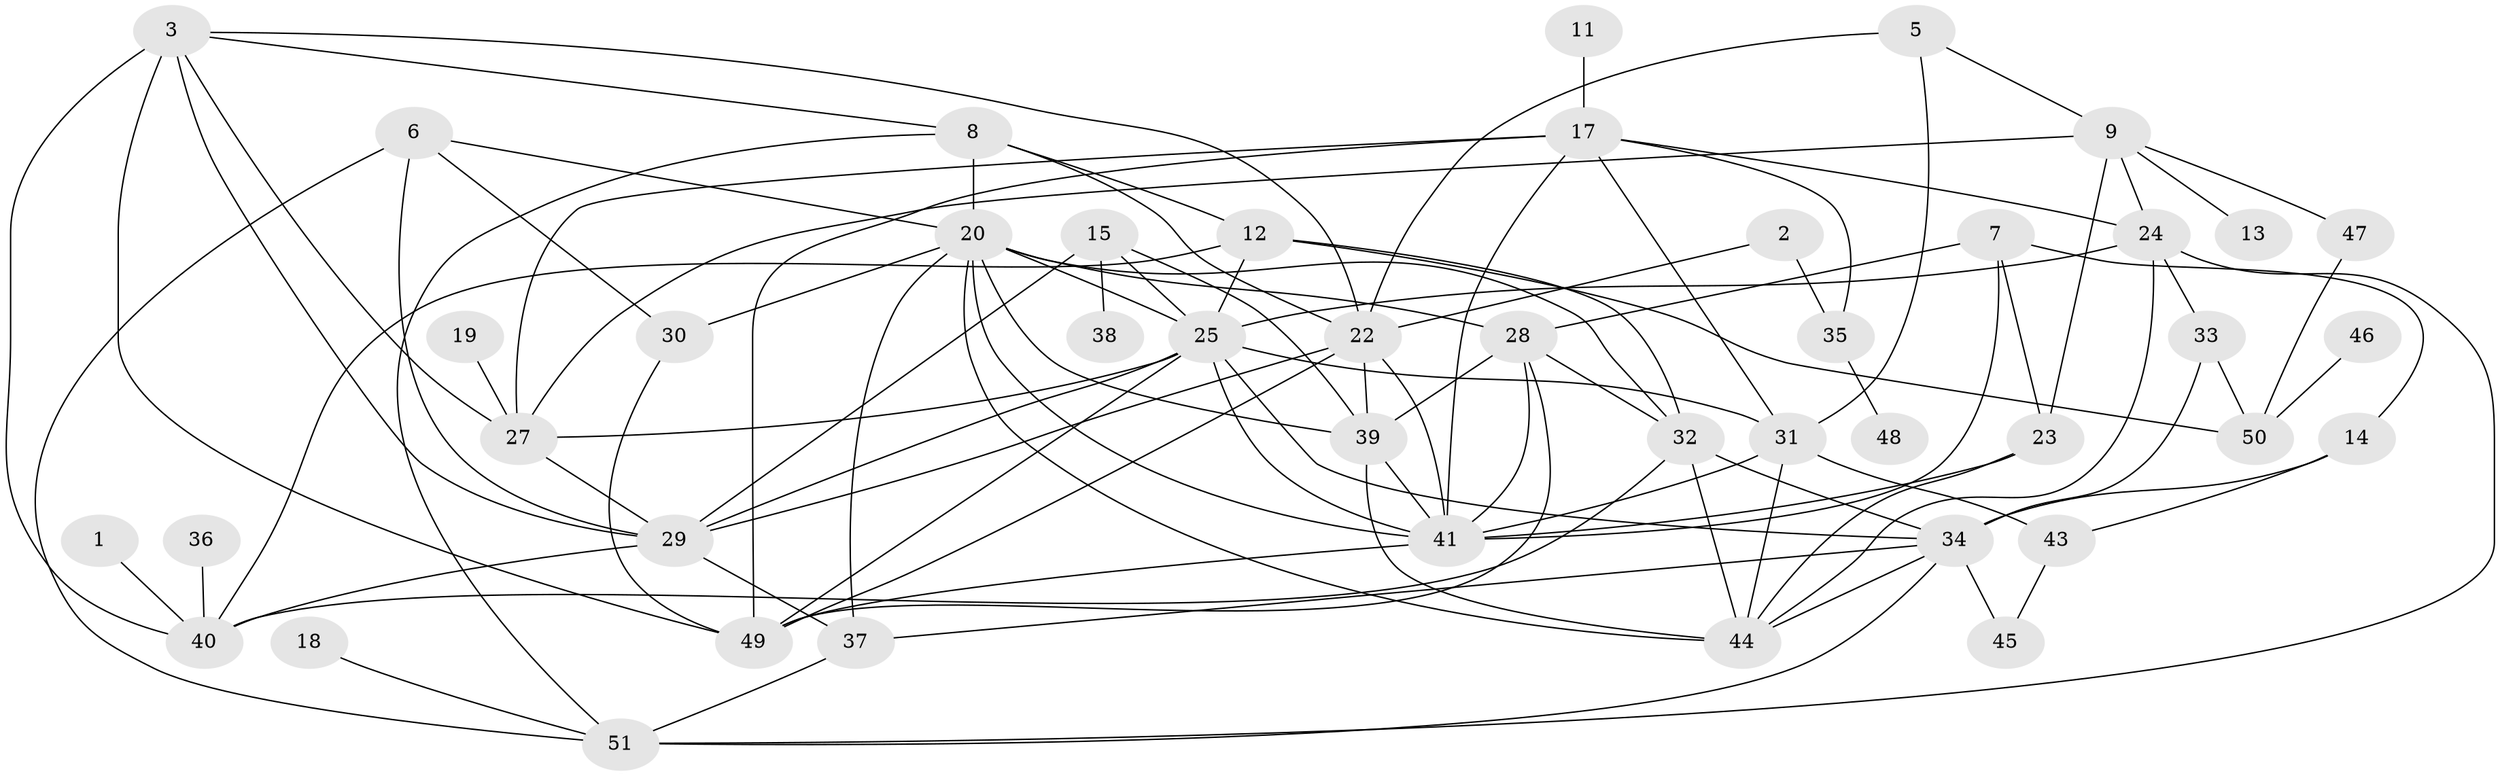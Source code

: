 // original degree distribution, {7: 0.05952380952380952, 1: 0.13095238095238096, 4: 0.21428571428571427, 2: 0.13095238095238096, 5: 0.10714285714285714, 8: 0.023809523809523808, 3: 0.20238095238095238, 0: 0.07142857142857142, 6: 0.03571428571428571, 9: 0.023809523809523808}
// Generated by graph-tools (version 1.1) at 2025/35/03/04/25 23:35:55]
// undirected, 45 vertices, 101 edges
graph export_dot {
  node [color=gray90,style=filled];
  1;
  2;
  3;
  5;
  6;
  7;
  8;
  9;
  11;
  12;
  13;
  14;
  15;
  17;
  18;
  19;
  20;
  22;
  23;
  24;
  25;
  27;
  28;
  29;
  30;
  31;
  32;
  33;
  34;
  35;
  36;
  37;
  38;
  39;
  40;
  41;
  43;
  44;
  45;
  46;
  47;
  48;
  49;
  50;
  51;
  1 -- 40 [weight=1.0];
  2 -- 22 [weight=1.0];
  2 -- 35 [weight=1.0];
  3 -- 8 [weight=1.0];
  3 -- 22 [weight=1.0];
  3 -- 27 [weight=1.0];
  3 -- 29 [weight=1.0];
  3 -- 40 [weight=1.0];
  3 -- 49 [weight=1.0];
  5 -- 9 [weight=1.0];
  5 -- 22 [weight=1.0];
  5 -- 31 [weight=1.0];
  6 -- 20 [weight=1.0];
  6 -- 29 [weight=1.0];
  6 -- 30 [weight=1.0];
  6 -- 51 [weight=1.0];
  7 -- 14 [weight=1.0];
  7 -- 23 [weight=1.0];
  7 -- 28 [weight=1.0];
  7 -- 41 [weight=1.0];
  8 -- 12 [weight=1.0];
  8 -- 20 [weight=1.0];
  8 -- 22 [weight=1.0];
  8 -- 51 [weight=1.0];
  9 -- 13 [weight=1.0];
  9 -- 23 [weight=1.0];
  9 -- 24 [weight=1.0];
  9 -- 27 [weight=1.0];
  9 -- 47 [weight=1.0];
  11 -- 17 [weight=1.0];
  12 -- 25 [weight=1.0];
  12 -- 32 [weight=1.0];
  12 -- 40 [weight=1.0];
  12 -- 50 [weight=1.0];
  14 -- 34 [weight=1.0];
  14 -- 43 [weight=1.0];
  15 -- 25 [weight=1.0];
  15 -- 29 [weight=1.0];
  15 -- 38 [weight=2.0];
  15 -- 39 [weight=1.0];
  17 -- 24 [weight=1.0];
  17 -- 27 [weight=1.0];
  17 -- 31 [weight=2.0];
  17 -- 35 [weight=1.0];
  17 -- 41 [weight=1.0];
  17 -- 49 [weight=2.0];
  18 -- 51 [weight=1.0];
  19 -- 27 [weight=1.0];
  20 -- 25 [weight=2.0];
  20 -- 28 [weight=1.0];
  20 -- 30 [weight=1.0];
  20 -- 32 [weight=1.0];
  20 -- 37 [weight=1.0];
  20 -- 39 [weight=2.0];
  20 -- 41 [weight=2.0];
  20 -- 44 [weight=2.0];
  22 -- 29 [weight=1.0];
  22 -- 39 [weight=2.0];
  22 -- 41 [weight=1.0];
  22 -- 49 [weight=1.0];
  23 -- 41 [weight=1.0];
  23 -- 44 [weight=1.0];
  24 -- 25 [weight=1.0];
  24 -- 33 [weight=1.0];
  24 -- 44 [weight=1.0];
  24 -- 51 [weight=1.0];
  25 -- 27 [weight=1.0];
  25 -- 29 [weight=1.0];
  25 -- 31 [weight=1.0];
  25 -- 34 [weight=1.0];
  25 -- 41 [weight=1.0];
  25 -- 49 [weight=1.0];
  27 -- 29 [weight=1.0];
  28 -- 32 [weight=1.0];
  28 -- 39 [weight=1.0];
  28 -- 41 [weight=1.0];
  28 -- 49 [weight=1.0];
  29 -- 37 [weight=1.0];
  29 -- 40 [weight=1.0];
  30 -- 49 [weight=1.0];
  31 -- 41 [weight=1.0];
  31 -- 43 [weight=1.0];
  31 -- 44 [weight=1.0];
  32 -- 34 [weight=1.0];
  32 -- 40 [weight=1.0];
  32 -- 44 [weight=2.0];
  33 -- 34 [weight=1.0];
  33 -- 50 [weight=1.0];
  34 -- 37 [weight=1.0];
  34 -- 44 [weight=2.0];
  34 -- 45 [weight=1.0];
  34 -- 51 [weight=1.0];
  35 -- 48 [weight=1.0];
  36 -- 40 [weight=1.0];
  37 -- 51 [weight=1.0];
  39 -- 41 [weight=1.0];
  39 -- 44 [weight=1.0];
  41 -- 49 [weight=1.0];
  43 -- 45 [weight=1.0];
  46 -- 50 [weight=1.0];
  47 -- 50 [weight=1.0];
}
